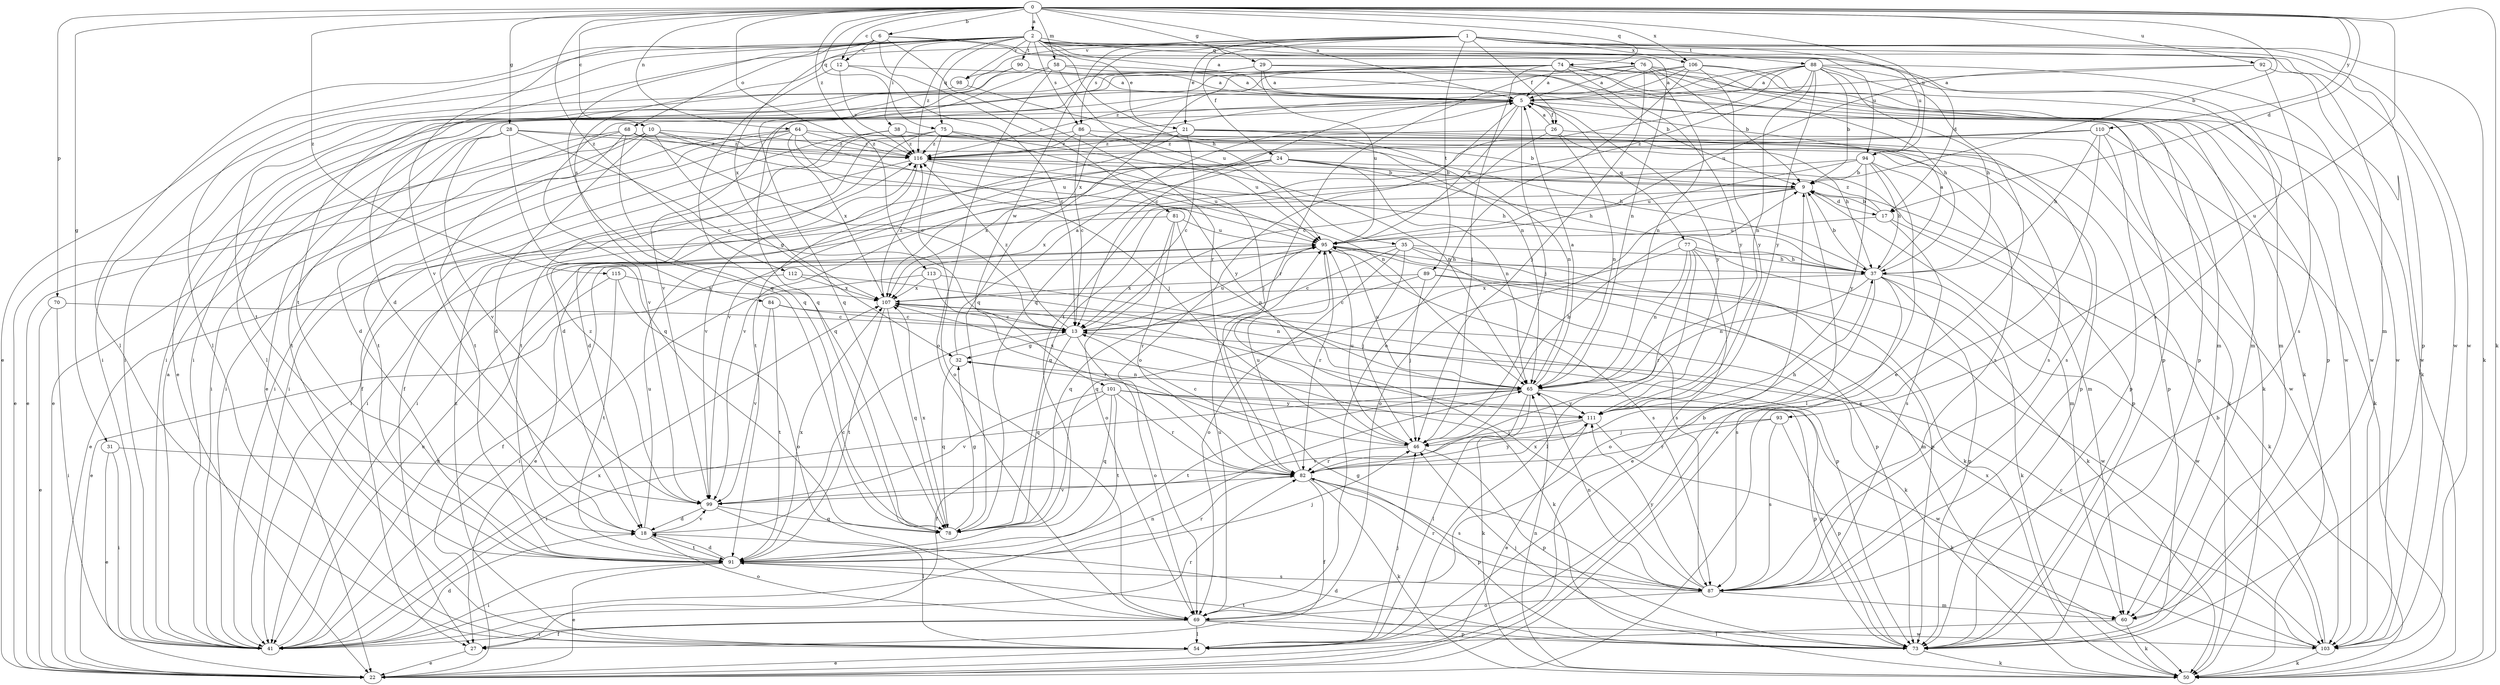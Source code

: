 strict digraph  {
0;
1;
2;
5;
6;
9;
10;
12;
13;
17;
18;
21;
22;
24;
26;
27;
28;
29;
31;
32;
35;
37;
38;
41;
46;
50;
54;
58;
60;
64;
65;
68;
69;
70;
73;
74;
75;
76;
77;
78;
81;
82;
84;
86;
87;
88;
89;
90;
91;
92;
93;
94;
95;
98;
99;
101;
103;
106;
107;
110;
111;
112;
113;
115;
116;
0 -> 2  [label=a];
0 -> 5  [label=a];
0 -> 6  [label=b];
0 -> 9  [label=b];
0 -> 10  [label=c];
0 -> 12  [label=c];
0 -> 17  [label=d];
0 -> 28  [label=g];
0 -> 29  [label=g];
0 -> 31  [label=g];
0 -> 50  [label=k];
0 -> 58  [label=m];
0 -> 64  [label=n];
0 -> 70  [label=p];
0 -> 74  [label=q];
0 -> 75  [label=q];
0 -> 92  [label=u];
0 -> 93  [label=u];
0 -> 94  [label=u];
0 -> 106  [label=x];
0 -> 110  [label=y];
0 -> 112  [label=z];
0 -> 113  [label=z];
0 -> 115  [label=z];
0 -> 116  [label=z];
1 -> 21  [label=e];
1 -> 24  [label=f];
1 -> 26  [label=f];
1 -> 50  [label=k];
1 -> 73  [label=p];
1 -> 84  [label=s];
1 -> 86  [label=s];
1 -> 88  [label=t];
1 -> 89  [label=t];
1 -> 94  [label=u];
1 -> 98  [label=v];
1 -> 101  [label=w];
1 -> 103  [label=w];
1 -> 106  [label=x];
2 -> 5  [label=a];
2 -> 17  [label=d];
2 -> 21  [label=e];
2 -> 22  [label=e];
2 -> 35  [label=h];
2 -> 38  [label=i];
2 -> 54  [label=l];
2 -> 65  [label=n];
2 -> 68  [label=o];
2 -> 75  [label=q];
2 -> 76  [label=q];
2 -> 86  [label=s];
2 -> 90  [label=t];
2 -> 91  [label=t];
2 -> 94  [label=u];
2 -> 98  [label=v];
2 -> 103  [label=w];
2 -> 107  [label=x];
2 -> 116  [label=z];
5 -> 22  [label=e];
5 -> 26  [label=f];
5 -> 46  [label=j];
5 -> 50  [label=k];
5 -> 69  [label=o];
5 -> 77  [label=q];
5 -> 95  [label=u];
5 -> 99  [label=v];
5 -> 111  [label=y];
6 -> 12  [label=c];
6 -> 54  [label=l];
6 -> 60  [label=m];
6 -> 78  [label=q];
6 -> 81  [label=r];
6 -> 82  [label=r];
6 -> 87  [label=s];
6 -> 99  [label=v];
9 -> 17  [label=d];
9 -> 22  [label=e];
9 -> 60  [label=m];
9 -> 69  [label=o];
9 -> 78  [label=q];
9 -> 107  [label=x];
10 -> 18  [label=d];
10 -> 22  [label=e];
10 -> 32  [label=g];
10 -> 41  [label=i];
10 -> 65  [label=n];
10 -> 95  [label=u];
10 -> 116  [label=z];
12 -> 5  [label=a];
12 -> 13  [label=c];
12 -> 78  [label=q];
12 -> 116  [label=z];
13 -> 32  [label=g];
13 -> 50  [label=k];
13 -> 69  [label=o];
13 -> 78  [label=q];
13 -> 95  [label=u];
13 -> 116  [label=z];
17 -> 9  [label=b];
17 -> 50  [label=k];
17 -> 87  [label=s];
17 -> 95  [label=u];
17 -> 116  [label=z];
18 -> 13  [label=c];
18 -> 69  [label=o];
18 -> 91  [label=t];
18 -> 95  [label=u];
18 -> 99  [label=v];
21 -> 13  [label=c];
21 -> 50  [label=k];
21 -> 65  [label=n];
21 -> 87  [label=s];
21 -> 91  [label=t];
21 -> 116  [label=z];
24 -> 9  [label=b];
24 -> 18  [label=d];
24 -> 37  [label=h];
24 -> 41  [label=i];
24 -> 60  [label=m];
24 -> 65  [label=n];
24 -> 99  [label=v];
24 -> 107  [label=x];
26 -> 5  [label=a];
26 -> 13  [label=c];
26 -> 37  [label=h];
26 -> 65  [label=n];
26 -> 103  [label=w];
26 -> 116  [label=z];
27 -> 22  [label=e];
28 -> 13  [label=c];
28 -> 18  [label=d];
28 -> 37  [label=h];
28 -> 78  [label=q];
28 -> 91  [label=t];
28 -> 99  [label=v];
28 -> 116  [label=z];
29 -> 5  [label=a];
29 -> 9  [label=b];
29 -> 22  [label=e];
29 -> 50  [label=k];
29 -> 54  [label=l];
29 -> 95  [label=u];
31 -> 22  [label=e];
31 -> 41  [label=i];
31 -> 82  [label=r];
32 -> 5  [label=a];
32 -> 65  [label=n];
32 -> 78  [label=q];
35 -> 13  [label=c];
35 -> 27  [label=f];
35 -> 37  [label=h];
35 -> 46  [label=j];
35 -> 69  [label=o];
35 -> 73  [label=p];
35 -> 87  [label=s];
37 -> 5  [label=a];
37 -> 9  [label=b];
37 -> 50  [label=k];
37 -> 65  [label=n];
37 -> 69  [label=o];
37 -> 73  [label=p];
37 -> 87  [label=s];
37 -> 103  [label=w];
37 -> 107  [label=x];
38 -> 9  [label=b];
38 -> 27  [label=f];
38 -> 41  [label=i];
38 -> 73  [label=p];
38 -> 116  [label=z];
41 -> 5  [label=a];
41 -> 18  [label=d];
41 -> 65  [label=n];
41 -> 82  [label=r];
41 -> 95  [label=u];
41 -> 107  [label=x];
46 -> 9  [label=b];
46 -> 13  [label=c];
46 -> 73  [label=p];
46 -> 82  [label=r];
46 -> 95  [label=u];
50 -> 65  [label=n];
54 -> 9  [label=b];
54 -> 22  [label=e];
54 -> 46  [label=j];
54 -> 116  [label=z];
58 -> 5  [label=a];
58 -> 60  [label=m];
58 -> 69  [label=o];
58 -> 78  [label=q];
58 -> 91  [label=t];
58 -> 95  [label=u];
60 -> 50  [label=k];
60 -> 54  [label=l];
64 -> 22  [label=e];
64 -> 41  [label=i];
64 -> 46  [label=j];
64 -> 73  [label=p];
64 -> 91  [label=t];
64 -> 107  [label=x];
64 -> 111  [label=y];
64 -> 116  [label=z];
65 -> 5  [label=a];
65 -> 41  [label=i];
65 -> 50  [label=k];
65 -> 54  [label=l];
65 -> 73  [label=p];
65 -> 91  [label=t];
65 -> 95  [label=u];
65 -> 107  [label=x];
65 -> 111  [label=y];
68 -> 13  [label=c];
68 -> 22  [label=e];
68 -> 41  [label=i];
68 -> 78  [label=q];
68 -> 87  [label=s];
68 -> 91  [label=t];
68 -> 116  [label=z];
69 -> 27  [label=f];
69 -> 41  [label=i];
69 -> 54  [label=l];
69 -> 73  [label=p];
69 -> 95  [label=u];
69 -> 103  [label=w];
70 -> 13  [label=c];
70 -> 22  [label=e];
70 -> 41  [label=i];
73 -> 18  [label=d];
73 -> 46  [label=j];
73 -> 50  [label=k];
73 -> 91  [label=t];
74 -> 5  [label=a];
74 -> 37  [label=h];
74 -> 41  [label=i];
74 -> 46  [label=j];
74 -> 60  [label=m];
74 -> 73  [label=p];
74 -> 78  [label=q];
74 -> 111  [label=y];
74 -> 116  [label=z];
75 -> 18  [label=d];
75 -> 46  [label=j];
75 -> 65  [label=n];
75 -> 69  [label=o];
75 -> 91  [label=t];
75 -> 116  [label=z];
76 -> 5  [label=a];
76 -> 9  [label=b];
76 -> 18  [label=d];
76 -> 46  [label=j];
76 -> 65  [label=n];
76 -> 73  [label=p];
76 -> 82  [label=r];
76 -> 103  [label=w];
77 -> 22  [label=e];
77 -> 37  [label=h];
77 -> 50  [label=k];
77 -> 54  [label=l];
77 -> 65  [label=n];
77 -> 78  [label=q];
77 -> 82  [label=r];
78 -> 32  [label=g];
78 -> 107  [label=x];
81 -> 22  [label=e];
81 -> 65  [label=n];
81 -> 69  [label=o];
81 -> 82  [label=r];
81 -> 95  [label=u];
82 -> 27  [label=f];
82 -> 37  [label=h];
82 -> 50  [label=k];
82 -> 73  [label=p];
82 -> 87  [label=s];
82 -> 95  [label=u];
82 -> 99  [label=v];
82 -> 111  [label=y];
84 -> 13  [label=c];
84 -> 50  [label=k];
84 -> 91  [label=t];
84 -> 99  [label=v];
86 -> 13  [label=c];
86 -> 27  [label=f];
86 -> 87  [label=s];
86 -> 95  [label=u];
86 -> 116  [label=z];
87 -> 32  [label=g];
87 -> 60  [label=m];
87 -> 65  [label=n];
87 -> 69  [label=o];
87 -> 82  [label=r];
87 -> 107  [label=x];
87 -> 111  [label=y];
88 -> 5  [label=a];
88 -> 9  [label=b];
88 -> 22  [label=e];
88 -> 37  [label=h];
88 -> 60  [label=m];
88 -> 65  [label=n];
88 -> 78  [label=q];
88 -> 91  [label=t];
88 -> 99  [label=v];
88 -> 103  [label=w];
88 -> 107  [label=x];
88 -> 111  [label=y];
89 -> 13  [label=c];
89 -> 46  [label=j];
89 -> 60  [label=m];
89 -> 103  [label=w];
89 -> 107  [label=x];
90 -> 5  [label=a];
90 -> 41  [label=i];
90 -> 73  [label=p];
90 -> 78  [label=q];
91 -> 18  [label=d];
91 -> 22  [label=e];
91 -> 41  [label=i];
91 -> 46  [label=j];
91 -> 82  [label=r];
91 -> 87  [label=s];
91 -> 107  [label=x];
92 -> 5  [label=a];
92 -> 87  [label=s];
92 -> 95  [label=u];
92 -> 103  [label=w];
93 -> 46  [label=j];
93 -> 73  [label=p];
93 -> 82  [label=r];
93 -> 87  [label=s];
94 -> 9  [label=b];
94 -> 37  [label=h];
94 -> 41  [label=i];
94 -> 54  [label=l];
94 -> 73  [label=p];
94 -> 95  [label=u];
94 -> 111  [label=y];
95 -> 22  [label=e];
95 -> 37  [label=h];
95 -> 50  [label=k];
95 -> 73  [label=p];
95 -> 78  [label=q];
95 -> 82  [label=r];
95 -> 87  [label=s];
98 -> 41  [label=i];
98 -> 65  [label=n];
99 -> 18  [label=d];
99 -> 54  [label=l];
99 -> 78  [label=q];
99 -> 116  [label=z];
101 -> 27  [label=f];
101 -> 73  [label=p];
101 -> 78  [label=q];
101 -> 82  [label=r];
101 -> 91  [label=t];
101 -> 99  [label=v];
101 -> 103  [label=w];
101 -> 111  [label=y];
103 -> 9  [label=b];
103 -> 13  [label=c];
103 -> 50  [label=k];
103 -> 107  [label=x];
106 -> 5  [label=a];
106 -> 13  [label=c];
106 -> 41  [label=i];
106 -> 50  [label=k];
106 -> 69  [label=o];
106 -> 103  [label=w];
106 -> 111  [label=y];
107 -> 13  [label=c];
107 -> 78  [label=q];
107 -> 91  [label=t];
107 -> 116  [label=z];
110 -> 22  [label=e];
110 -> 37  [label=h];
110 -> 50  [label=k];
110 -> 73  [label=p];
110 -> 99  [label=v];
110 -> 116  [label=z];
111 -> 22  [label=e];
111 -> 46  [label=j];
111 -> 50  [label=k];
111 -> 99  [label=v];
112 -> 22  [label=e];
112 -> 65  [label=n];
112 -> 107  [label=x];
113 -> 41  [label=i];
113 -> 73  [label=p];
113 -> 82  [label=r];
113 -> 107  [label=x];
115 -> 41  [label=i];
115 -> 69  [label=o];
115 -> 91  [label=t];
115 -> 107  [label=x];
116 -> 9  [label=b];
116 -> 37  [label=h];
116 -> 41  [label=i];
116 -> 95  [label=u];
116 -> 99  [label=v];
}

